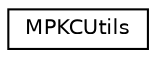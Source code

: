 digraph "Graphical Class Hierarchy"
{
 // LATEX_PDF_SIZE
  edge [fontname="Helvetica",fontsize="10",labelfontname="Helvetica",labelfontsize="10"];
  node [fontname="Helvetica",fontsize="10",shape=record];
  rankdir="LR";
  Node0 [label="MPKCUtils",height=0.2,width=0.4,color="black", fillcolor="white", style="filled",URL="$class_m_p_k_c_utils.html",tooltip=" "];
}
